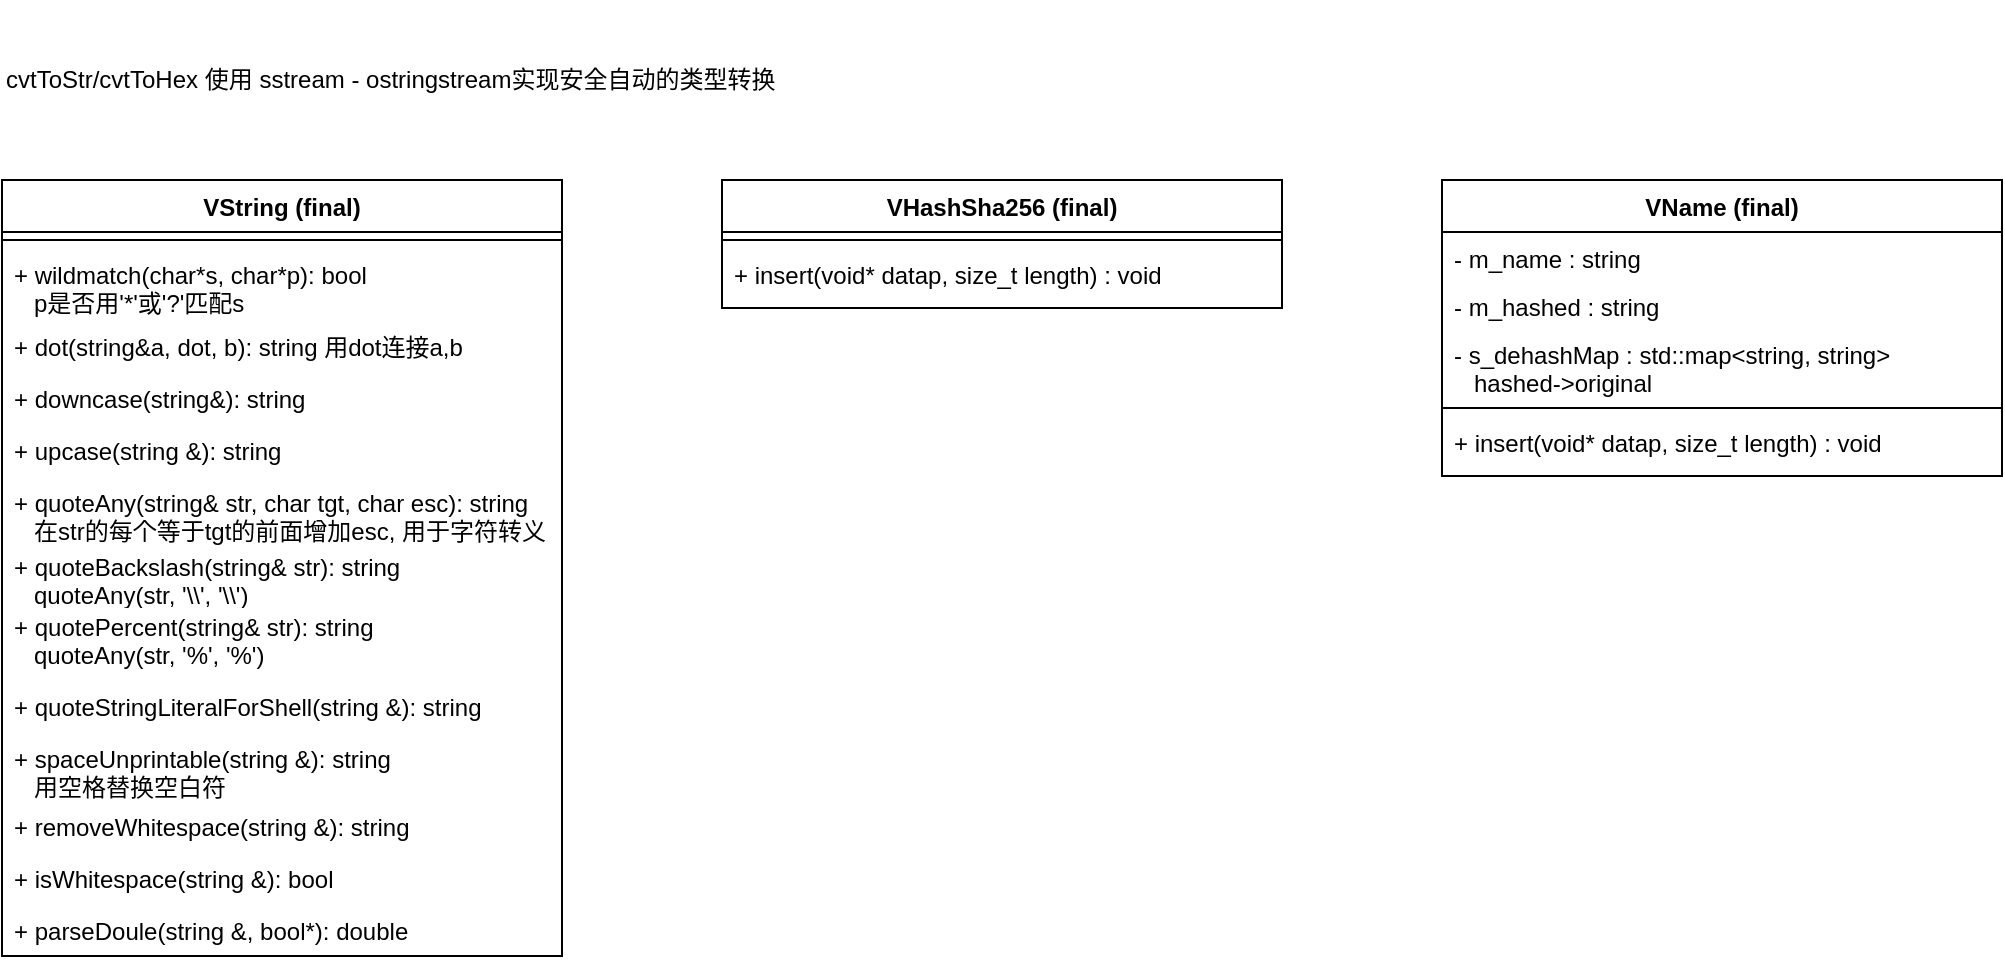 <mxfile version="14.8.4" type="github">
  <diagram id="GiNqI1wSQbVntb9f-Yv_" name="第 1 页">
    <mxGraphModel dx="677" dy="363" grid="1" gridSize="10" guides="1" tooltips="1" connect="1" arrows="1" fold="1" page="1" pageScale="1" pageWidth="1169" pageHeight="827" math="0" shadow="0">
      <root>
        <mxCell id="0" />
        <mxCell id="1" parent="0" />
        <mxCell id="pEwsT94KwdNvJjBN8cpX-1" value="cvtToStr/cvtToHex 使用 sstream - ostringstream实现安全自动的类型转换" style="text;html=1;strokeColor=none;fillColor=none;align=left;verticalAlign=middle;whiteSpace=wrap;rounded=0;" vertex="1" parent="1">
          <mxGeometry x="60" y="30" width="470" height="80" as="geometry" />
        </mxCell>
        <mxCell id="pEwsT94KwdNvJjBN8cpX-2" value="VString (final)" style="swimlane;fontStyle=1;align=center;verticalAlign=top;childLayout=stackLayout;horizontal=1;startSize=26;horizontalStack=0;resizeParent=1;resizeParentMax=0;resizeLast=0;collapsible=1;marginBottom=0;" vertex="1" parent="1">
          <mxGeometry x="60" y="120" width="280" height="388" as="geometry" />
        </mxCell>
        <mxCell id="pEwsT94KwdNvJjBN8cpX-3" value="" style="line;strokeWidth=1;fillColor=none;align=left;verticalAlign=middle;spacingTop=-1;spacingLeft=3;spacingRight=3;rotatable=0;labelPosition=right;points=[];portConstraint=eastwest;" vertex="1" parent="pEwsT94KwdNvJjBN8cpX-2">
          <mxGeometry y="26" width="280" height="8" as="geometry" />
        </mxCell>
        <mxCell id="pEwsT94KwdNvJjBN8cpX-4" value="+ wildmatch(char*s, char*p): bool&#xa;   p是否用&#39;*&#39;或&#39;?&#39;匹配s" style="text;strokeColor=none;fillColor=none;align=left;verticalAlign=top;spacingLeft=4;spacingRight=4;overflow=hidden;rotatable=0;points=[[0,0.5],[1,0.5]];portConstraint=eastwest;" vertex="1" parent="pEwsT94KwdNvJjBN8cpX-2">
          <mxGeometry y="34" width="280" height="36" as="geometry" />
        </mxCell>
        <mxCell id="pEwsT94KwdNvJjBN8cpX-5" value="+ dot(string&amp;a, dot, b): string 用dot连接a,b" style="text;strokeColor=none;fillColor=none;align=left;verticalAlign=top;spacingLeft=4;spacingRight=4;overflow=hidden;rotatable=0;points=[[0,0.5],[1,0.5]];portConstraint=eastwest;" vertex="1" parent="pEwsT94KwdNvJjBN8cpX-2">
          <mxGeometry y="70" width="280" height="26" as="geometry" />
        </mxCell>
        <mxCell id="pEwsT94KwdNvJjBN8cpX-6" value="+ downcase(string&amp;): string" style="text;strokeColor=none;fillColor=none;align=left;verticalAlign=top;spacingLeft=4;spacingRight=4;overflow=hidden;rotatable=0;points=[[0,0.5],[1,0.5]];portConstraint=eastwest;" vertex="1" parent="pEwsT94KwdNvJjBN8cpX-2">
          <mxGeometry y="96" width="280" height="26" as="geometry" />
        </mxCell>
        <mxCell id="pEwsT94KwdNvJjBN8cpX-7" value="+ upcase(string &amp;): string" style="text;strokeColor=none;fillColor=none;align=left;verticalAlign=top;spacingLeft=4;spacingRight=4;overflow=hidden;rotatable=0;points=[[0,0.5],[1,0.5]];portConstraint=eastwest;" vertex="1" parent="pEwsT94KwdNvJjBN8cpX-2">
          <mxGeometry y="122" width="280" height="26" as="geometry" />
        </mxCell>
        <mxCell id="pEwsT94KwdNvJjBN8cpX-8" value="+ quoteAny(string&amp; str, char tgt, char esc): string&#xa;   在str的每个等于tgt的前面增加esc, 用于字符转义" style="text;strokeColor=none;fillColor=none;align=left;verticalAlign=top;spacingLeft=4;spacingRight=4;overflow=hidden;rotatable=0;points=[[0,0.5],[1,0.5]];portConstraint=eastwest;" vertex="1" parent="pEwsT94KwdNvJjBN8cpX-2">
          <mxGeometry y="148" width="280" height="32" as="geometry" />
        </mxCell>
        <mxCell id="pEwsT94KwdNvJjBN8cpX-9" value="+ quoteBackslash(string&amp; str): string&#xa;   quoteAny(str, &#39;\\&#39;, &#39;\\&#39;)" style="text;strokeColor=none;fillColor=none;align=left;verticalAlign=top;spacingLeft=4;spacingRight=4;overflow=hidden;rotatable=0;points=[[0,0.5],[1,0.5]];portConstraint=eastwest;" vertex="1" parent="pEwsT94KwdNvJjBN8cpX-2">
          <mxGeometry y="180" width="280" height="30" as="geometry" />
        </mxCell>
        <mxCell id="pEwsT94KwdNvJjBN8cpX-10" value="+ quotePercent(string&amp; str): string&#xa;   quoteAny(str, &#39;%&#39;, &#39;%&#39;)" style="text;strokeColor=none;fillColor=none;align=left;verticalAlign=top;spacingLeft=4;spacingRight=4;overflow=hidden;rotatable=0;points=[[0,0.5],[1,0.5]];portConstraint=eastwest;fontStyle=0" vertex="1" parent="pEwsT94KwdNvJjBN8cpX-2">
          <mxGeometry y="210" width="280" height="40" as="geometry" />
        </mxCell>
        <mxCell id="pEwsT94KwdNvJjBN8cpX-11" value="+ quoteStringLiteralForShell(string &amp;): string" style="text;strokeColor=none;fillColor=none;align=left;verticalAlign=top;spacingLeft=4;spacingRight=4;overflow=hidden;rotatable=0;points=[[0,0.5],[1,0.5]];portConstraint=eastwest;" vertex="1" parent="pEwsT94KwdNvJjBN8cpX-2">
          <mxGeometry y="250" width="280" height="26" as="geometry" />
        </mxCell>
        <mxCell id="pEwsT94KwdNvJjBN8cpX-12" value="+ spaceUnprintable(string &amp;): string&#xa;   用空格替换空白符" style="text;strokeColor=none;fillColor=none;align=left;verticalAlign=top;spacingLeft=4;spacingRight=4;overflow=hidden;rotatable=0;points=[[0,0.5],[1,0.5]];portConstraint=eastwest;" vertex="1" parent="pEwsT94KwdNvJjBN8cpX-2">
          <mxGeometry y="276" width="280" height="34" as="geometry" />
        </mxCell>
        <mxCell id="pEwsT94KwdNvJjBN8cpX-13" value="+ removeWhitespace(string &amp;): string" style="text;strokeColor=none;fillColor=none;align=left;verticalAlign=top;spacingLeft=4;spacingRight=4;overflow=hidden;rotatable=0;points=[[0,0.5],[1,0.5]];portConstraint=eastwest;" vertex="1" parent="pEwsT94KwdNvJjBN8cpX-2">
          <mxGeometry y="310" width="280" height="26" as="geometry" />
        </mxCell>
        <mxCell id="pEwsT94KwdNvJjBN8cpX-14" value="+ isWhitespace(string &amp;): bool" style="text;strokeColor=none;fillColor=none;align=left;verticalAlign=top;spacingLeft=4;spacingRight=4;overflow=hidden;rotatable=0;points=[[0,0.5],[1,0.5]];portConstraint=eastwest;" vertex="1" parent="pEwsT94KwdNvJjBN8cpX-2">
          <mxGeometry y="336" width="280" height="26" as="geometry" />
        </mxCell>
        <mxCell id="pEwsT94KwdNvJjBN8cpX-15" value="+ parseDoule(string &amp;, bool*): double" style="text;strokeColor=none;fillColor=none;align=left;verticalAlign=top;spacingLeft=4;spacingRight=4;overflow=hidden;rotatable=0;points=[[0,0.5],[1,0.5]];portConstraint=eastwest;" vertex="1" parent="pEwsT94KwdNvJjBN8cpX-2">
          <mxGeometry y="362" width="280" height="26" as="geometry" />
        </mxCell>
        <mxCell id="pEwsT94KwdNvJjBN8cpX-16" value="VHashSha256 (final)" style="swimlane;fontStyle=1;align=center;verticalAlign=top;childLayout=stackLayout;horizontal=1;startSize=26;horizontalStack=0;resizeParent=1;resizeParentMax=0;resizeLast=0;collapsible=1;marginBottom=0;" vertex="1" parent="1">
          <mxGeometry x="420" y="120" width="280" height="64" as="geometry" />
        </mxCell>
        <mxCell id="pEwsT94KwdNvJjBN8cpX-17" value="" style="line;strokeWidth=1;fillColor=none;align=left;verticalAlign=middle;spacingTop=-1;spacingLeft=3;spacingRight=3;rotatable=0;labelPosition=right;points=[];portConstraint=eastwest;" vertex="1" parent="pEwsT94KwdNvJjBN8cpX-16">
          <mxGeometry y="26" width="280" height="8" as="geometry" />
        </mxCell>
        <mxCell id="pEwsT94KwdNvJjBN8cpX-23" value="+ insert(void* datap, size_t length) : void" style="text;strokeColor=none;fillColor=none;align=left;verticalAlign=top;spacingLeft=4;spacingRight=4;overflow=hidden;rotatable=0;points=[[0,0.5],[1,0.5]];portConstraint=eastwest;" vertex="1" parent="pEwsT94KwdNvJjBN8cpX-16">
          <mxGeometry y="34" width="280" height="30" as="geometry" />
        </mxCell>
        <mxCell id="pEwsT94KwdNvJjBN8cpX-30" value="VName (final)" style="swimlane;fontStyle=1;align=center;verticalAlign=top;childLayout=stackLayout;horizontal=1;startSize=26;horizontalStack=0;resizeParent=1;resizeParentMax=0;resizeLast=0;collapsible=1;marginBottom=0;" vertex="1" parent="1">
          <mxGeometry x="780" y="120" width="280" height="148" as="geometry" />
        </mxCell>
        <mxCell id="pEwsT94KwdNvJjBN8cpX-33" value="- m_name : string" style="text;strokeColor=none;fillColor=none;align=left;verticalAlign=top;spacingLeft=4;spacingRight=4;overflow=hidden;rotatable=0;points=[[0,0.5],[1,0.5]];portConstraint=eastwest;" vertex="1" parent="pEwsT94KwdNvJjBN8cpX-30">
          <mxGeometry y="26" width="280" height="24" as="geometry" />
        </mxCell>
        <mxCell id="pEwsT94KwdNvJjBN8cpX-35" value="- m_hashed : string" style="text;strokeColor=none;fillColor=none;align=left;verticalAlign=top;spacingLeft=4;spacingRight=4;overflow=hidden;rotatable=0;points=[[0,0.5],[1,0.5]];portConstraint=eastwest;" vertex="1" parent="pEwsT94KwdNvJjBN8cpX-30">
          <mxGeometry y="50" width="280" height="24" as="geometry" />
        </mxCell>
        <mxCell id="pEwsT94KwdNvJjBN8cpX-34" value="- s_dehashMap : std::map&lt;string, string&gt; &#xa;   hashed-&gt;original" style="text;strokeColor=none;fillColor=none;align=left;verticalAlign=top;spacingLeft=4;spacingRight=4;overflow=hidden;rotatable=0;points=[[0,0.5],[1,0.5]];portConstraint=eastwest;" vertex="1" parent="pEwsT94KwdNvJjBN8cpX-30">
          <mxGeometry y="74" width="280" height="36" as="geometry" />
        </mxCell>
        <mxCell id="pEwsT94KwdNvJjBN8cpX-31" value="" style="line;strokeWidth=1;fillColor=none;align=left;verticalAlign=middle;spacingTop=-1;spacingLeft=3;spacingRight=3;rotatable=0;labelPosition=right;points=[];portConstraint=eastwest;" vertex="1" parent="pEwsT94KwdNvJjBN8cpX-30">
          <mxGeometry y="110" width="280" height="8" as="geometry" />
        </mxCell>
        <mxCell id="pEwsT94KwdNvJjBN8cpX-32" value="+ insert(void* datap, size_t length) : void" style="text;strokeColor=none;fillColor=none;align=left;verticalAlign=top;spacingLeft=4;spacingRight=4;overflow=hidden;rotatable=0;points=[[0,0.5],[1,0.5]];portConstraint=eastwest;" vertex="1" parent="pEwsT94KwdNvJjBN8cpX-30">
          <mxGeometry y="118" width="280" height="30" as="geometry" />
        </mxCell>
      </root>
    </mxGraphModel>
  </diagram>
</mxfile>
